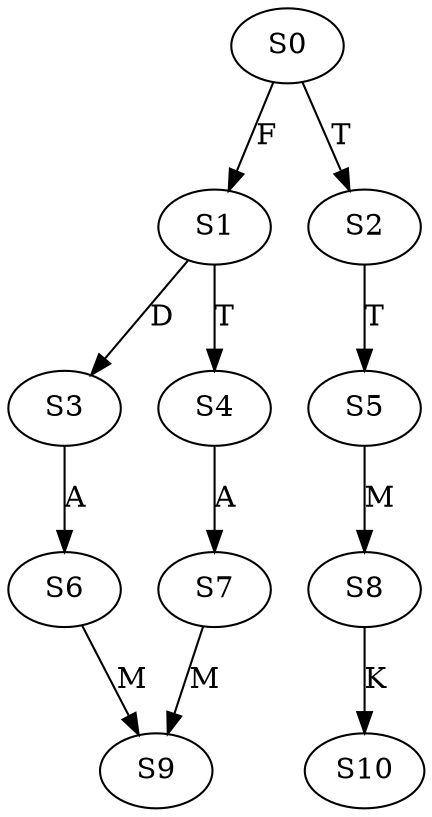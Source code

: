strict digraph  {
	S0 -> S1 [ label = F ];
	S0 -> S2 [ label = T ];
	S1 -> S3 [ label = D ];
	S1 -> S4 [ label = T ];
	S2 -> S5 [ label = T ];
	S3 -> S6 [ label = A ];
	S4 -> S7 [ label = A ];
	S5 -> S8 [ label = M ];
	S6 -> S9 [ label = M ];
	S7 -> S9 [ label = M ];
	S8 -> S10 [ label = K ];
}
